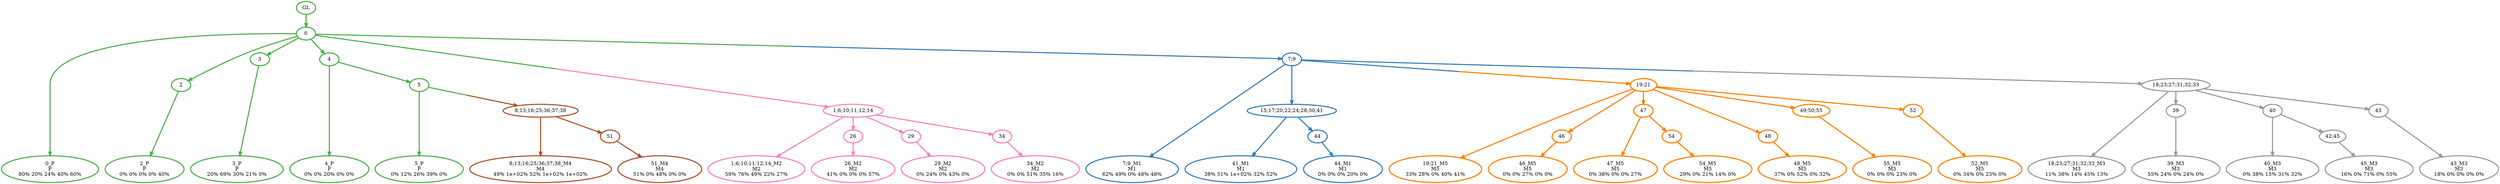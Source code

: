 digraph T {
	{
		rank=same
		50 [penwidth=3,colorscheme=set19,color=3,label="0_P\nP\n80% 20% 24% 40% 60%"]
		48 [penwidth=3,colorscheme=set19,color=3,label="2_P\nP\n0% 0% 0% 0% 40%"]
		46 [penwidth=3,colorscheme=set19,color=3,label="3_P\nP\n20% 69% 30% 21% 0%"]
		44 [penwidth=3,colorscheme=set19,color=3,label="4_P\nP\n0% 0% 20% 0% 0%"]
		42 [penwidth=3,colorscheme=set19,color=3,label="5_P\nP\n0% 12% 26% 39% 0%"]
		41 [penwidth=3,colorscheme=set19,color=2,label="7;9_M1\nM1\n62% 49% 0% 48% 48%"]
		39 [penwidth=3,colorscheme=set19,color=2,label="41_M1\nM1\n38% 51% 1e+02% 32% 52%"]
		37 [penwidth=3,colorscheme=set19,color=2,label="44_M1\nM1\n0% 0% 0% 20% 0%"]
		36 [penwidth=3,colorscheme=set19,color=8,label="1;6;10;11;12;14_M2\nM2\n59% 76% 49% 22% 27%"]
		34 [penwidth=3,colorscheme=set19,color=8,label="26_M2\nM2\n41% 0% 0% 0% 57%"]
		32 [penwidth=3,colorscheme=set19,color=8,label="29_M2\nM2\n0% 24% 0% 43% 0%"]
		30 [penwidth=3,colorscheme=set19,color=8,label="34_M2\nM2\n0% 0% 51% 35% 16%"]
		29 [penwidth=3,colorscheme=set19,color=9,label="18;23;27;31;32;33_M3\nM3\n11% 38% 14% 45% 13%"]
		27 [penwidth=3,colorscheme=set19,color=9,label="39_M3\nM3\n55% 24% 0% 24% 0%"]
		25 [penwidth=3,colorscheme=set19,color=9,label="40_M3\nM3\n0% 38% 15% 31% 32%"]
		23 [penwidth=3,colorscheme=set19,color=9,label="45_M3\nM3\n16% 0% 71% 0% 55%"]
		21 [penwidth=3,colorscheme=set19,color=9,label="43_M3\nM3\n18% 0% 0% 0% 0%"]
		20 [penwidth=3,colorscheme=set19,color=7,label="8;13;16;25;36;37;38_M4\nM4\n49% 1e+02% 52% 1e+02% 1e+02%"]
		18 [penwidth=3,colorscheme=set19,color=7,label="51_M4\nM4\n51% 0% 48% 0% 0%"]
		17 [penwidth=3,colorscheme=set19,color=5,label="19;21_M5\nM5\n33% 28% 0% 40% 41%"]
		15 [penwidth=3,colorscheme=set19,color=5,label="46_M5\nM5\n0% 0% 27% 0% 0%"]
		13 [penwidth=3,colorscheme=set19,color=5,label="47_M5\nM5\n0% 38% 0% 0% 27%"]
		11 [penwidth=3,colorscheme=set19,color=5,label="54_M5\nM5\n29% 0% 21% 14% 0%"]
		9 [penwidth=3,colorscheme=set19,color=5,label="48_M5\nM5\n37% 0% 52% 0% 32%"]
		7 [penwidth=3,colorscheme=set19,color=5,label="55_M5\nM5\n0% 0% 0% 23% 0%"]
		5 [penwidth=3,colorscheme=set19,color=5,label="52_M5\nM5\n0% 34% 0% 23% 0%"]
	}
	52 [penwidth=3,colorscheme=set19,color=3,label="GL"]
	51 [penwidth=3,colorscheme=set19,color=3,label="0"]
	49 [penwidth=3,colorscheme=set19,color=3,label="2"]
	47 [penwidth=3,colorscheme=set19,color=3,label="3"]
	45 [penwidth=3,colorscheme=set19,color=3,label="4"]
	43 [penwidth=3,colorscheme=set19,color=3,label="5"]
	40 [penwidth=3,colorscheme=set19,color=2,label="15;17;20;22;24;28;30;41"]
	38 [penwidth=3,colorscheme=set19,color=2,label="44"]
	35 [penwidth=3,colorscheme=set19,color=8,label="26"]
	33 [penwidth=3,colorscheme=set19,color=8,label="29"]
	31 [penwidth=3,colorscheme=set19,color=8,label="34"]
	28 [penwidth=3,colorscheme=set19,color=9,label="39"]
	26 [penwidth=3,colorscheme=set19,color=9,label="40"]
	24 [penwidth=3,colorscheme=set19,color=9,label="42;45"]
	22 [penwidth=3,colorscheme=set19,color=9,label="43"]
	19 [penwidth=3,colorscheme=set19,color=7,label="51"]
	16 [penwidth=3,colorscheme=set19,color=5,label="46"]
	14 [penwidth=3,colorscheme=set19,color=5,label="47"]
	12 [penwidth=3,colorscheme=set19,color=5,label="54"]
	10 [penwidth=3,colorscheme=set19,color=5,label="48"]
	8 [penwidth=3,colorscheme=set19,color=5,label="49;50;55"]
	6 [penwidth=3,colorscheme=set19,color=5,label="52"]
	4 [penwidth=3,colorscheme=set19,color=5,label="19;21"]
	3 [penwidth=3,colorscheme=set19,color=9,label="18;23;27;31;32;33"]
	2 [penwidth=3,colorscheme=set19,color=7,label="8;13;16;25;36;37;38"]
	1 [penwidth=3,colorscheme=set19,color=8,label="1;6;10;11;12;14"]
	0 [penwidth=3,colorscheme=set19,color=2,label="7;9"]
	52 -> 51 [penwidth=3,colorscheme=set19,color=3]
	51 -> 50 [penwidth=3,colorscheme=set19,color=3]
	51 -> 49 [penwidth=3,colorscheme=set19,color=3]
	51 -> 47 [penwidth=3,colorscheme=set19,color=3]
	51 -> 45 [penwidth=3,colorscheme=set19,color=3]
	51 -> 1 [penwidth=3,colorscheme=set19,color="3;0.5:8"]
	51 -> 0 [penwidth=3,colorscheme=set19,color="3;0.5:2"]
	49 -> 48 [penwidth=3,colorscheme=set19,color=3]
	47 -> 46 [penwidth=3,colorscheme=set19,color=3]
	45 -> 44 [penwidth=3,colorscheme=set19,color=3]
	45 -> 43 [penwidth=3,colorscheme=set19,color=3]
	43 -> 42 [penwidth=3,colorscheme=set19,color=3]
	43 -> 2 [penwidth=3,colorscheme=set19,color="3;0.5:7"]
	40 -> 39 [penwidth=3,colorscheme=set19,color=2]
	40 -> 38 [penwidth=3,colorscheme=set19,color=2]
	38 -> 37 [penwidth=3,colorscheme=set19,color=2]
	35 -> 34 [penwidth=3,colorscheme=set19,color=8]
	33 -> 32 [penwidth=3,colorscheme=set19,color=8]
	31 -> 30 [penwidth=3,colorscheme=set19,color=8]
	28 -> 27 [penwidth=3,colorscheme=set19,color=9]
	26 -> 25 [penwidth=3,colorscheme=set19,color=9]
	26 -> 24 [penwidth=3,colorscheme=set19,color=9]
	24 -> 23 [penwidth=3,colorscheme=set19,color=9]
	22 -> 21 [penwidth=3,colorscheme=set19,color=9]
	19 -> 18 [penwidth=3,colorscheme=set19,color=7]
	16 -> 15 [penwidth=3,colorscheme=set19,color=5]
	14 -> 13 [penwidth=3,colorscheme=set19,color=5]
	14 -> 12 [penwidth=3,colorscheme=set19,color=5]
	12 -> 11 [penwidth=3,colorscheme=set19,color=5]
	10 -> 9 [penwidth=3,colorscheme=set19,color=5]
	8 -> 7 [penwidth=3,colorscheme=set19,color=5]
	6 -> 5 [penwidth=3,colorscheme=set19,color=5]
	4 -> 17 [penwidth=3,colorscheme=set19,color=5]
	4 -> 16 [penwidth=3,colorscheme=set19,color=5]
	4 -> 14 [penwidth=3,colorscheme=set19,color=5]
	4 -> 10 [penwidth=3,colorscheme=set19,color=5]
	4 -> 8 [penwidth=3,colorscheme=set19,color=5]
	4 -> 6 [penwidth=3,colorscheme=set19,color=5]
	3 -> 29 [penwidth=3,colorscheme=set19,color=9]
	3 -> 28 [penwidth=3,colorscheme=set19,color=9]
	3 -> 26 [penwidth=3,colorscheme=set19,color=9]
	3 -> 22 [penwidth=3,colorscheme=set19,color=9]
	2 -> 20 [penwidth=3,colorscheme=set19,color=7]
	2 -> 19 [penwidth=3,colorscheme=set19,color=7]
	1 -> 36 [penwidth=3,colorscheme=set19,color=8]
	1 -> 35 [penwidth=3,colorscheme=set19,color=8]
	1 -> 33 [penwidth=3,colorscheme=set19,color=8]
	1 -> 31 [penwidth=3,colorscheme=set19,color=8]
	0 -> 41 [penwidth=3,colorscheme=set19,color=2]
	0 -> 40 [penwidth=3,colorscheme=set19,color=2]
	0 -> 4 [penwidth=3,colorscheme=set19,color="2;0.5:5"]
	0 -> 3 [penwidth=3,colorscheme=set19,color="2;0.5:9"]
}
